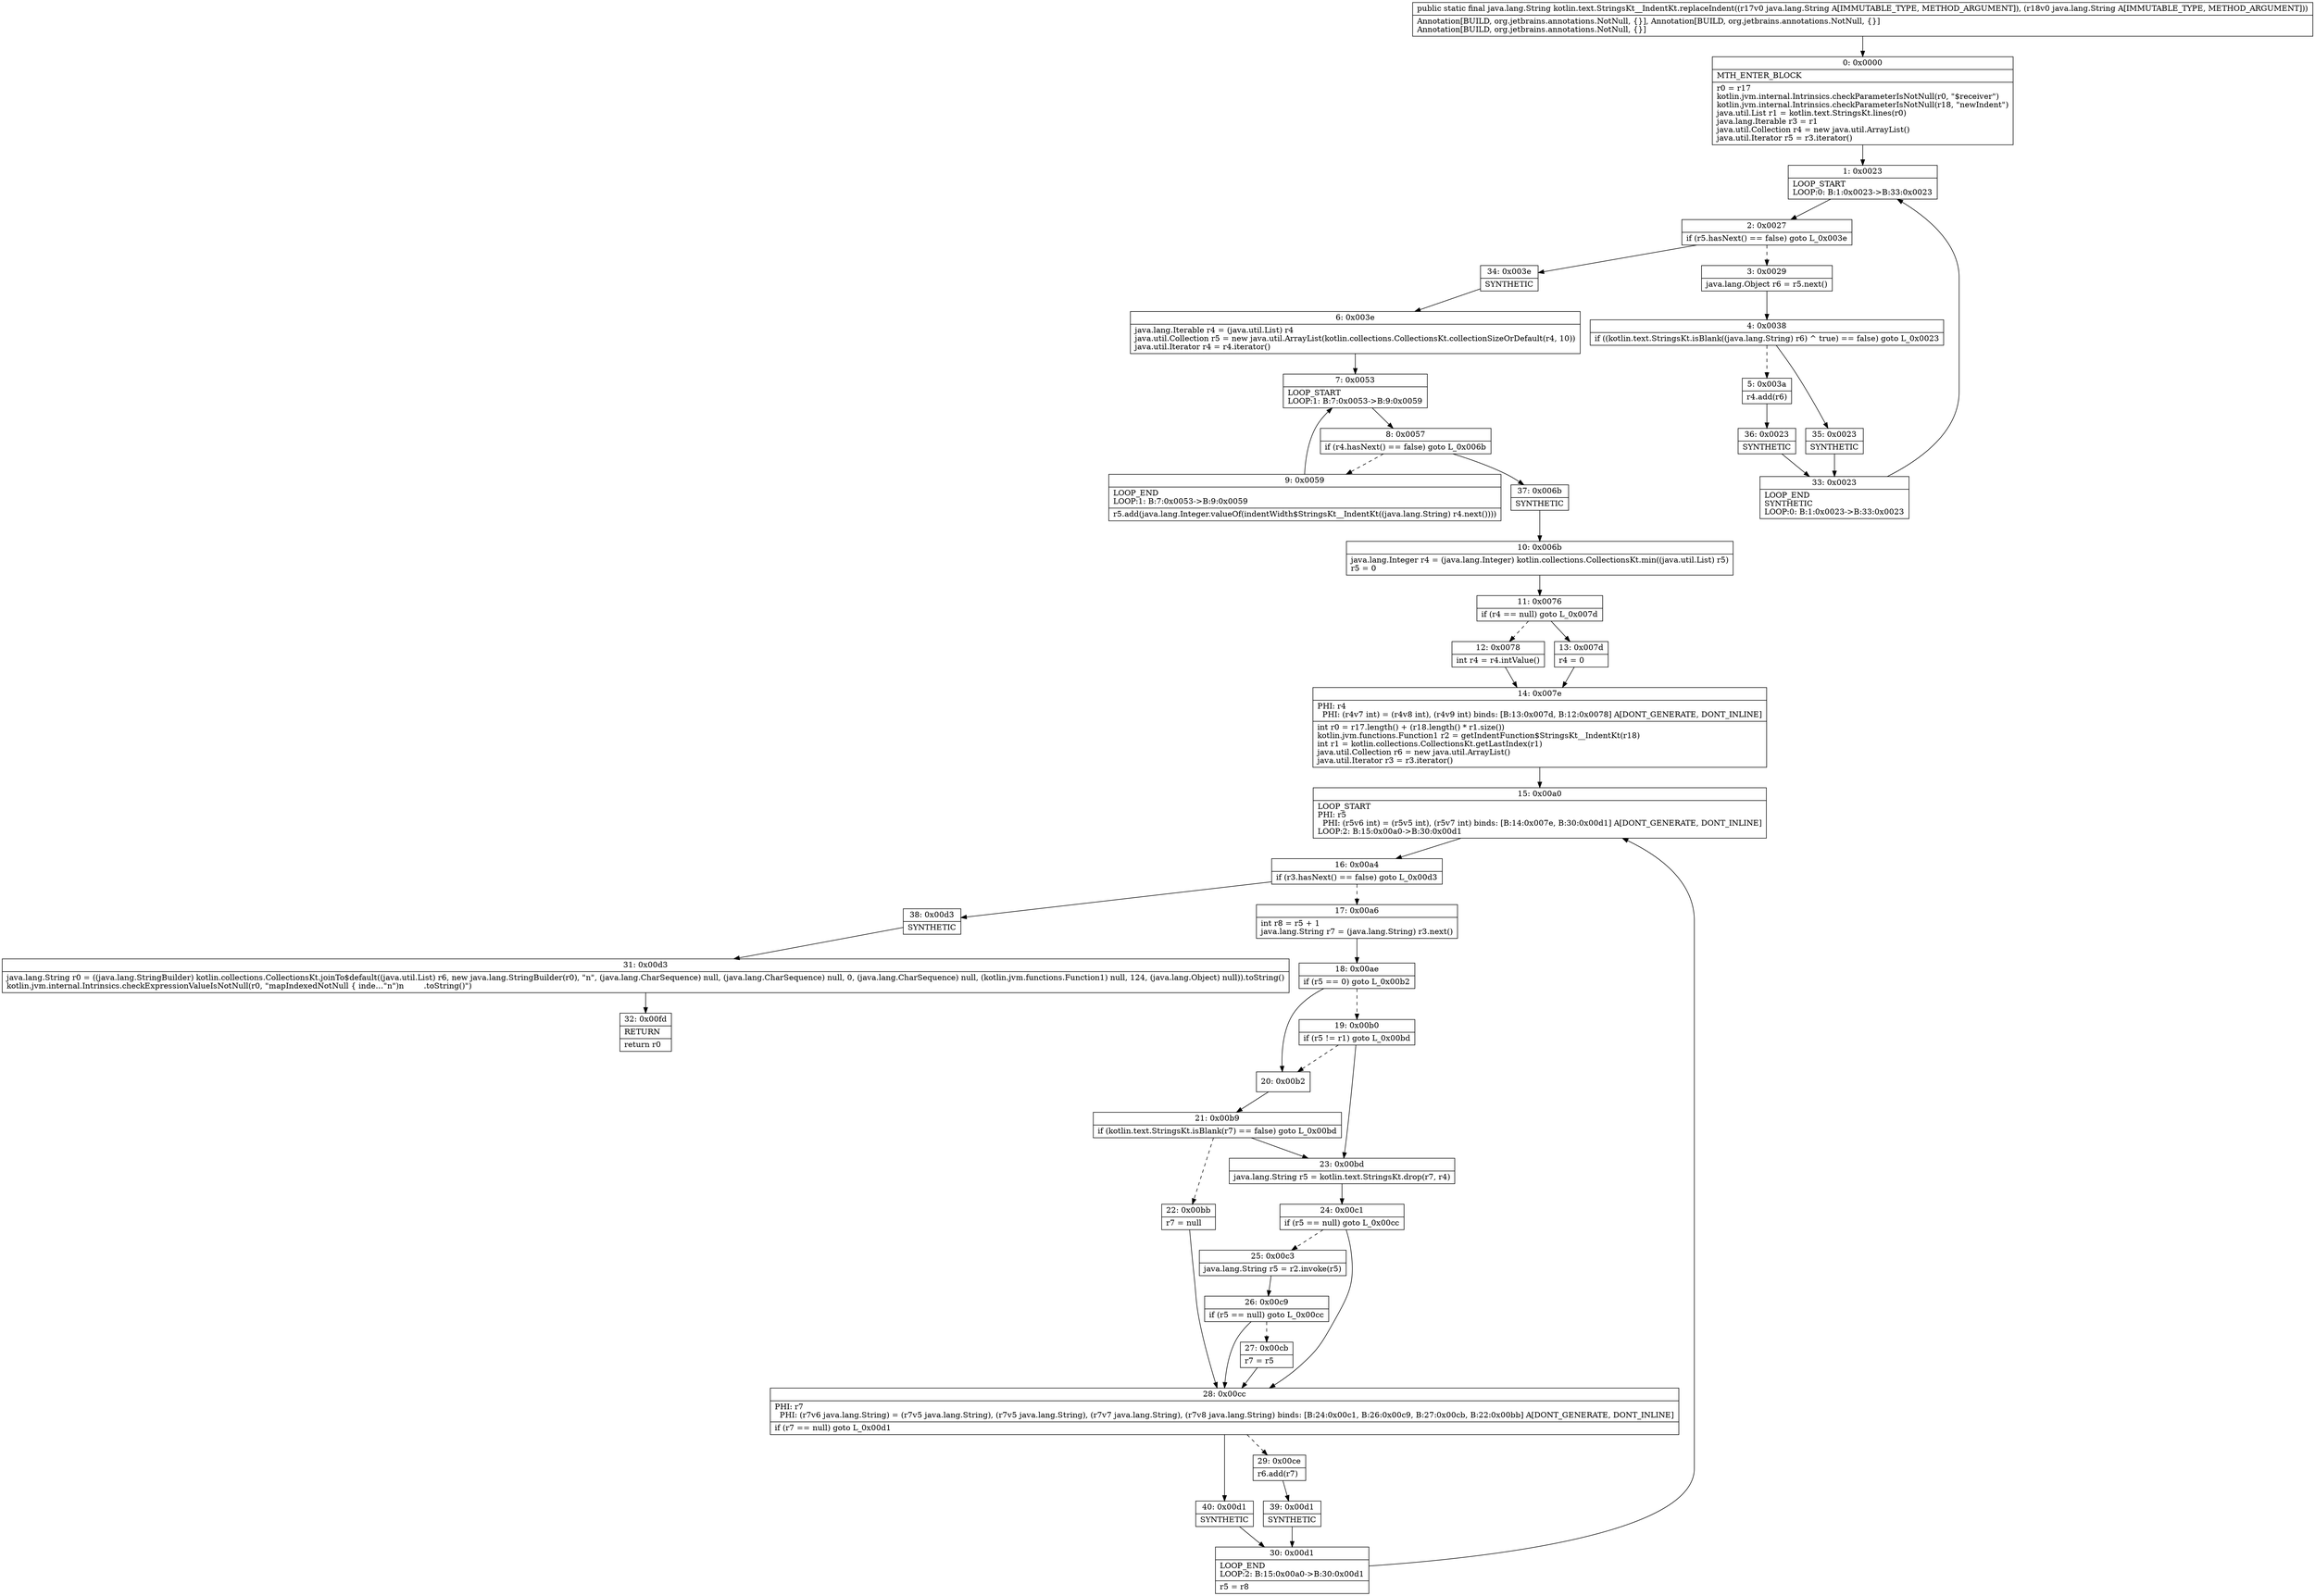 digraph "CFG forkotlin.text.StringsKt__IndentKt.replaceIndent(Ljava\/lang\/String;Ljava\/lang\/String;)Ljava\/lang\/String;" {
Node_0 [shape=record,label="{0\:\ 0x0000|MTH_ENTER_BLOCK\l|r0 = r17\lkotlin.jvm.internal.Intrinsics.checkParameterIsNotNull(r0, \"$receiver\")\lkotlin.jvm.internal.Intrinsics.checkParameterIsNotNull(r18, \"newIndent\")\ljava.util.List r1 = kotlin.text.StringsKt.lines(r0)\ljava.lang.Iterable r3 = r1\ljava.util.Collection r4 = new java.util.ArrayList()\ljava.util.Iterator r5 = r3.iterator()\l}"];
Node_1 [shape=record,label="{1\:\ 0x0023|LOOP_START\lLOOP:0: B:1:0x0023\-\>B:33:0x0023\l}"];
Node_2 [shape=record,label="{2\:\ 0x0027|if (r5.hasNext() == false) goto L_0x003e\l}"];
Node_3 [shape=record,label="{3\:\ 0x0029|java.lang.Object r6 = r5.next()\l}"];
Node_4 [shape=record,label="{4\:\ 0x0038|if ((kotlin.text.StringsKt.isBlank((java.lang.String) r6) ^ true) == false) goto L_0x0023\l}"];
Node_5 [shape=record,label="{5\:\ 0x003a|r4.add(r6)\l}"];
Node_6 [shape=record,label="{6\:\ 0x003e|java.lang.Iterable r4 = (java.util.List) r4\ljava.util.Collection r5 = new java.util.ArrayList(kotlin.collections.CollectionsKt.collectionSizeOrDefault(r4, 10))\ljava.util.Iterator r4 = r4.iterator()\l}"];
Node_7 [shape=record,label="{7\:\ 0x0053|LOOP_START\lLOOP:1: B:7:0x0053\-\>B:9:0x0059\l}"];
Node_8 [shape=record,label="{8\:\ 0x0057|if (r4.hasNext() == false) goto L_0x006b\l}"];
Node_9 [shape=record,label="{9\:\ 0x0059|LOOP_END\lLOOP:1: B:7:0x0053\-\>B:9:0x0059\l|r5.add(java.lang.Integer.valueOf(indentWidth$StringsKt__IndentKt((java.lang.String) r4.next())))\l}"];
Node_10 [shape=record,label="{10\:\ 0x006b|java.lang.Integer r4 = (java.lang.Integer) kotlin.collections.CollectionsKt.min((java.util.List) r5)\lr5 = 0\l}"];
Node_11 [shape=record,label="{11\:\ 0x0076|if (r4 == null) goto L_0x007d\l}"];
Node_12 [shape=record,label="{12\:\ 0x0078|int r4 = r4.intValue()\l}"];
Node_13 [shape=record,label="{13\:\ 0x007d|r4 = 0\l}"];
Node_14 [shape=record,label="{14\:\ 0x007e|PHI: r4 \l  PHI: (r4v7 int) = (r4v8 int), (r4v9 int) binds: [B:13:0x007d, B:12:0x0078] A[DONT_GENERATE, DONT_INLINE]\l|int r0 = r17.length() + (r18.length() * r1.size())\lkotlin.jvm.functions.Function1 r2 = getIndentFunction$StringsKt__IndentKt(r18)\lint r1 = kotlin.collections.CollectionsKt.getLastIndex(r1)\ljava.util.Collection r6 = new java.util.ArrayList()\ljava.util.Iterator r3 = r3.iterator()\l}"];
Node_15 [shape=record,label="{15\:\ 0x00a0|LOOP_START\lPHI: r5 \l  PHI: (r5v6 int) = (r5v5 int), (r5v7 int) binds: [B:14:0x007e, B:30:0x00d1] A[DONT_GENERATE, DONT_INLINE]\lLOOP:2: B:15:0x00a0\-\>B:30:0x00d1\l}"];
Node_16 [shape=record,label="{16\:\ 0x00a4|if (r3.hasNext() == false) goto L_0x00d3\l}"];
Node_17 [shape=record,label="{17\:\ 0x00a6|int r8 = r5 + 1\ljava.lang.String r7 = (java.lang.String) r3.next()\l}"];
Node_18 [shape=record,label="{18\:\ 0x00ae|if (r5 == 0) goto L_0x00b2\l}"];
Node_19 [shape=record,label="{19\:\ 0x00b0|if (r5 != r1) goto L_0x00bd\l}"];
Node_20 [shape=record,label="{20\:\ 0x00b2}"];
Node_21 [shape=record,label="{21\:\ 0x00b9|if (kotlin.text.StringsKt.isBlank(r7) == false) goto L_0x00bd\l}"];
Node_22 [shape=record,label="{22\:\ 0x00bb|r7 = null\l}"];
Node_23 [shape=record,label="{23\:\ 0x00bd|java.lang.String r5 = kotlin.text.StringsKt.drop(r7, r4)\l}"];
Node_24 [shape=record,label="{24\:\ 0x00c1|if (r5 == null) goto L_0x00cc\l}"];
Node_25 [shape=record,label="{25\:\ 0x00c3|java.lang.String r5 = r2.invoke(r5)\l}"];
Node_26 [shape=record,label="{26\:\ 0x00c9|if (r5 == null) goto L_0x00cc\l}"];
Node_27 [shape=record,label="{27\:\ 0x00cb|r7 = r5\l}"];
Node_28 [shape=record,label="{28\:\ 0x00cc|PHI: r7 \l  PHI: (r7v6 java.lang.String) = (r7v5 java.lang.String), (r7v5 java.lang.String), (r7v7 java.lang.String), (r7v8 java.lang.String) binds: [B:24:0x00c1, B:26:0x00c9, B:27:0x00cb, B:22:0x00bb] A[DONT_GENERATE, DONT_INLINE]\l|if (r7 == null) goto L_0x00d1\l}"];
Node_29 [shape=record,label="{29\:\ 0x00ce|r6.add(r7)\l}"];
Node_30 [shape=record,label="{30\:\ 0x00d1|LOOP_END\lLOOP:2: B:15:0x00a0\-\>B:30:0x00d1\l|r5 = r8\l}"];
Node_31 [shape=record,label="{31\:\ 0x00d3|java.lang.String r0 = ((java.lang.StringBuilder) kotlin.collections.CollectionsKt.joinTo$default((java.util.List) r6, new java.lang.StringBuilder(r0), \"n\", (java.lang.CharSequence) null, (java.lang.CharSequence) null, 0, (java.lang.CharSequence) null, (kotlin.jvm.functions.Function1) null, 124, (java.lang.Object) null)).toString()\lkotlin.jvm.internal.Intrinsics.checkExpressionValueIsNotNull(r0, \"mapIndexedNotNull \{ inde…\"n\")n        .toString()\")\l}"];
Node_32 [shape=record,label="{32\:\ 0x00fd|RETURN\l|return r0\l}"];
Node_33 [shape=record,label="{33\:\ 0x0023|LOOP_END\lSYNTHETIC\lLOOP:0: B:1:0x0023\-\>B:33:0x0023\l}"];
Node_34 [shape=record,label="{34\:\ 0x003e|SYNTHETIC\l}"];
Node_35 [shape=record,label="{35\:\ 0x0023|SYNTHETIC\l}"];
Node_36 [shape=record,label="{36\:\ 0x0023|SYNTHETIC\l}"];
Node_37 [shape=record,label="{37\:\ 0x006b|SYNTHETIC\l}"];
Node_38 [shape=record,label="{38\:\ 0x00d3|SYNTHETIC\l}"];
Node_39 [shape=record,label="{39\:\ 0x00d1|SYNTHETIC\l}"];
Node_40 [shape=record,label="{40\:\ 0x00d1|SYNTHETIC\l}"];
MethodNode[shape=record,label="{public static final java.lang.String kotlin.text.StringsKt__IndentKt.replaceIndent((r17v0 java.lang.String A[IMMUTABLE_TYPE, METHOD_ARGUMENT]), (r18v0 java.lang.String A[IMMUTABLE_TYPE, METHOD_ARGUMENT]))  | Annotation[BUILD, org.jetbrains.annotations.NotNull, \{\}], Annotation[BUILD, org.jetbrains.annotations.NotNull, \{\}]\lAnnotation[BUILD, org.jetbrains.annotations.NotNull, \{\}]\l}"];
MethodNode -> Node_0;
Node_0 -> Node_1;
Node_1 -> Node_2;
Node_2 -> Node_3[style=dashed];
Node_2 -> Node_34;
Node_3 -> Node_4;
Node_4 -> Node_5[style=dashed];
Node_4 -> Node_35;
Node_5 -> Node_36;
Node_6 -> Node_7;
Node_7 -> Node_8;
Node_8 -> Node_9[style=dashed];
Node_8 -> Node_37;
Node_9 -> Node_7;
Node_10 -> Node_11;
Node_11 -> Node_12[style=dashed];
Node_11 -> Node_13;
Node_12 -> Node_14;
Node_13 -> Node_14;
Node_14 -> Node_15;
Node_15 -> Node_16;
Node_16 -> Node_17[style=dashed];
Node_16 -> Node_38;
Node_17 -> Node_18;
Node_18 -> Node_19[style=dashed];
Node_18 -> Node_20;
Node_19 -> Node_20[style=dashed];
Node_19 -> Node_23;
Node_20 -> Node_21;
Node_21 -> Node_22[style=dashed];
Node_21 -> Node_23;
Node_22 -> Node_28;
Node_23 -> Node_24;
Node_24 -> Node_25[style=dashed];
Node_24 -> Node_28;
Node_25 -> Node_26;
Node_26 -> Node_27[style=dashed];
Node_26 -> Node_28;
Node_27 -> Node_28;
Node_28 -> Node_29[style=dashed];
Node_28 -> Node_40;
Node_29 -> Node_39;
Node_30 -> Node_15;
Node_31 -> Node_32;
Node_33 -> Node_1;
Node_34 -> Node_6;
Node_35 -> Node_33;
Node_36 -> Node_33;
Node_37 -> Node_10;
Node_38 -> Node_31;
Node_39 -> Node_30;
Node_40 -> Node_30;
}

